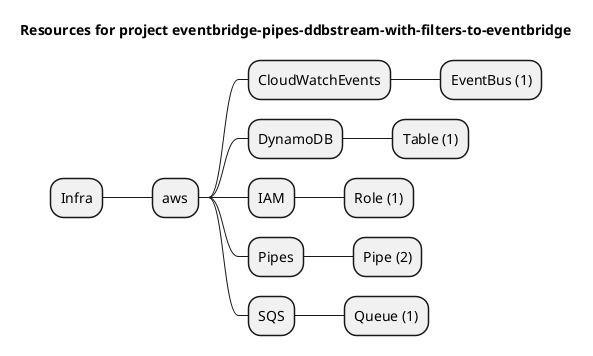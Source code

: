 @startmindmap
title Resources for project eventbridge-pipes-ddbstream-with-filters-to-eventbridge
skinparam monochrome true
+ Infra
++ aws
+++ CloudWatchEvents
++++ EventBus (1)
+++ DynamoDB
++++ Table (1)
+++ IAM
++++ Role (1)
+++ Pipes
++++ Pipe (2)
+++ SQS
++++ Queue (1)
@endmindmap